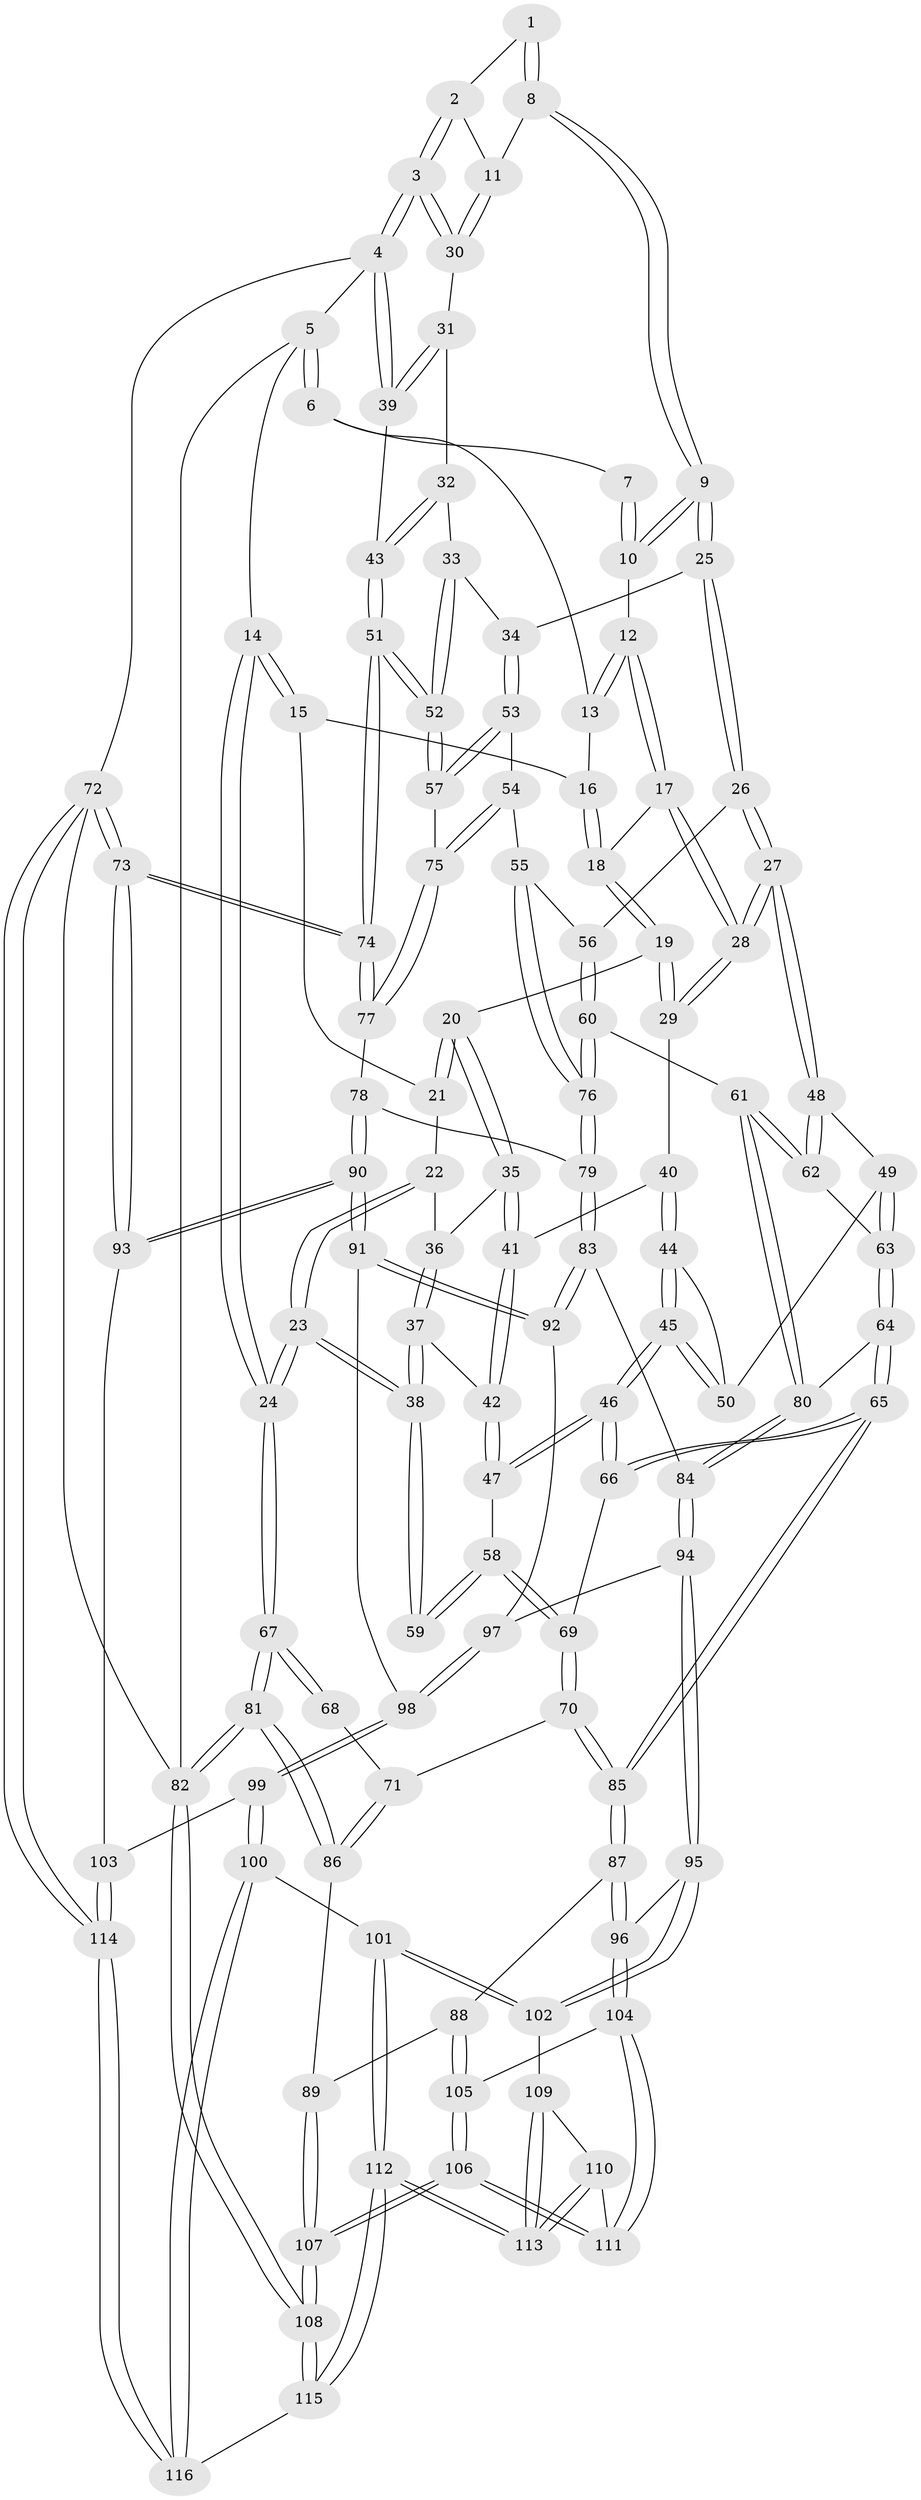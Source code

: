 // coarse degree distribution, {2: 0.058823529411764705, 4: 0.35294117647058826, 8: 0.029411764705882353, 3: 0.20588235294117646, 7: 0.029411764705882353, 5: 0.17647058823529413, 6: 0.14705882352941177}
// Generated by graph-tools (version 1.1) at 2025/21/03/04/25 18:21:31]
// undirected, 116 vertices, 287 edges
graph export_dot {
graph [start="1"]
  node [color=gray90,style=filled];
  1 [pos="+0.6501761178905756+0"];
  2 [pos="+0.8499065934895604+0"];
  3 [pos="+1+0"];
  4 [pos="+1+0"];
  5 [pos="+0+0"];
  6 [pos="+0.2992715812959827+0"];
  7 [pos="+0.5496671544904465+0"];
  8 [pos="+0.6752874464010569+0.12036012767754017"];
  9 [pos="+0.6201346059949543+0.16788927167313322"];
  10 [pos="+0.5033821209120057+0.09272169502980472"];
  11 [pos="+0.7939394634291552+0.12952927450175328"];
  12 [pos="+0.4618128988685614+0.10163997542929618"];
  13 [pos="+0.2981837164395068+0"];
  14 [pos="+0+0"];
  15 [pos="+0.12257694847109937+0.08799987512950691"];
  16 [pos="+0.2698650020489084+0.024215346132840633"];
  17 [pos="+0.44295679378591646+0.1147843351370275"];
  18 [pos="+0.30105021427883505+0.11461944696613645"];
  19 [pos="+0.29233555982654286+0.14675826097979058"];
  20 [pos="+0.23130774228609713+0.2070990083383041"];
  21 [pos="+0.12596379403141947+0.11449840449908913"];
  22 [pos="+0.08183058466356882+0.1991442641251487"];
  23 [pos="+0+0.2843894926824363"];
  24 [pos="+0+0.2844356725870613"];
  25 [pos="+0.6044497480628344+0.261123055232181"];
  26 [pos="+0.5896583112121072+0.2882881361591353"];
  27 [pos="+0.47351760255956493+0.324081073671405"];
  28 [pos="+0.4267491685676824+0.28510615888046137"];
  29 [pos="+0.42174490912482293+0.283648936440457"];
  30 [pos="+0.8404353031812696+0.15429075139735304"];
  31 [pos="+0.8520724309311726+0.17904577148008502"];
  32 [pos="+0.8743221359523975+0.2599891093343837"];
  33 [pos="+0.8612633083288002+0.28625969383819994"];
  34 [pos="+0.8589969828406706+0.2879484053424891"];
  35 [pos="+0.2201228632610388+0.2359617064232617"];
  36 [pos="+0.13765902168792088+0.2282770000829071"];
  37 [pos="+0.08485901696061454+0.3284676180669788"];
  38 [pos="+0.03163258095906455+0.3339922347215467"];
  39 [pos="+1+0.0215955273811033"];
  40 [pos="+0.2713134162425955+0.31349071963589553"];
  41 [pos="+0.2299407710085808+0.29557146182034905"];
  42 [pos="+0.1832238681367233+0.3446345987139111"];
  43 [pos="+1+0.24357538904514706"];
  44 [pos="+0.2816500816540683+0.339607134038045"];
  45 [pos="+0.24449833670296645+0.4531726513961144"];
  46 [pos="+0.2028339395350385+0.4729592007886567"];
  47 [pos="+0.18404211567792433+0.45611944054311254"];
  48 [pos="+0.4622031967197467+0.35693430625141687"];
  49 [pos="+0.35103937523194895+0.4321680684148796"];
  50 [pos="+0.3370788723739944+0.4277611276154081"];
  51 [pos="+1+0.5524931254725863"];
  52 [pos="+1+0.5017445630190678"];
  53 [pos="+0.8426364648949106+0.3142081320646047"];
  54 [pos="+0.7052305216297519+0.434166925163124"];
  55 [pos="+0.7046243695765032+0.43415640105343506"];
  56 [pos="+0.6163985430085313+0.33008469237360677"];
  57 [pos="+0.858954373781386+0.49954855167163686"];
  58 [pos="+0.15351091906152578+0.45908049547733115"];
  59 [pos="+0.1206571543206216+0.45415048576317274"];
  60 [pos="+0.5455381060343313+0.5149063520800047"];
  61 [pos="+0.5174602778749252+0.5173390389236129"];
  62 [pos="+0.4916844341801598+0.4703042955476971"];
  63 [pos="+0.3595734578284939+0.5065110383160242"];
  64 [pos="+0.34267111453334487+0.6011508713242276"];
  65 [pos="+0.2808627129852296+0.6444564897535514"];
  66 [pos="+0.21989005482429894+0.5353027785141451"];
  67 [pos="+0+0.5159611133426997"];
  68 [pos="+0.11575966582531828+0.4561050305630138"];
  69 [pos="+0.08349831637317934+0.5638009770607364"];
  70 [pos="+0.07469398478671715+0.5693210662932339"];
  71 [pos="+0.04058901366080124+0.5778712028676322"];
  72 [pos="+1+1"];
  73 [pos="+1+1"];
  74 [pos="+1+0.7465014392928299"];
  75 [pos="+0.8191698883237807+0.5140784693834997"];
  76 [pos="+0.6394911115786986+0.5251806689159843"];
  77 [pos="+0.7970047798634886+0.6011637152048139"];
  78 [pos="+0.7699204305431966+0.6277113281533451"];
  79 [pos="+0.647589728465028+0.5538171498429248"];
  80 [pos="+0.47486181858978876+0.5926212156155926"];
  81 [pos="+0+0.6321029069326863"];
  82 [pos="+0+1"];
  83 [pos="+0.6093422267093056+0.6597619587631021"];
  84 [pos="+0.5114458200781007+0.6476526934163015"];
  85 [pos="+0.2761859570508863+0.657492344027018"];
  86 [pos="+0+0.6509280913484273"];
  87 [pos="+0.2720643529436101+0.6754509566576307"];
  88 [pos="+0.04573704729383692+0.7301506588859447"];
  89 [pos="+0.026493015082547495+0.7258358464193848"];
  90 [pos="+0.7413820648429496+0.7562539227327948"];
  91 [pos="+0.6861849070247806+0.7368430911905756"];
  92 [pos="+0.6152426277620301+0.6681932912844305"];
  93 [pos="+0.7880805344407255+0.8302150836998059"];
  94 [pos="+0.490109727332825+0.7242576934524546"];
  95 [pos="+0.3933522911256295+0.8079581798216926"];
  96 [pos="+0.3097208974245696+0.7603906470517574"];
  97 [pos="+0.5465389415616346+0.753290861079622"];
  98 [pos="+0.5743633410853989+0.7855693579713987"];
  99 [pos="+0.5307144792320475+0.9091648895293898"];
  100 [pos="+0.5256670523995941+0.9114150529479678"];
  101 [pos="+0.46461981546789227+0.8779365353709782"];
  102 [pos="+0.4106776100367811+0.8377995399189411"];
  103 [pos="+0.5981003766723824+0.9077774355272886"];
  104 [pos="+0.22686985536112192+0.869484341581917"];
  105 [pos="+0.13255739532027666+0.8629139145906594"];
  106 [pos="+0.06624317555292798+0.973247566622102"];
  107 [pos="+0.038173201914063426+1"];
  108 [pos="+0+1"];
  109 [pos="+0.39603995478923976+0.8610161230220944"];
  110 [pos="+0.24366777581549798+0.9528114806941377"];
  111 [pos="+0.23542823495128842+0.9355950633847445"];
  112 [pos="+0.2908148940591023+1"];
  113 [pos="+0.28556644863485336+1"];
  114 [pos="+0.9259971525511956+1"];
  115 [pos="+0.28971203342923824+1"];
  116 [pos="+0.49408890240515724+1"];
  1 -- 2;
  1 -- 8;
  1 -- 8;
  2 -- 3;
  2 -- 3;
  2 -- 11;
  3 -- 4;
  3 -- 4;
  3 -- 30;
  3 -- 30;
  4 -- 5;
  4 -- 39;
  4 -- 39;
  4 -- 72;
  5 -- 6;
  5 -- 6;
  5 -- 14;
  5 -- 82;
  6 -- 7;
  6 -- 13;
  7 -- 10;
  7 -- 10;
  8 -- 9;
  8 -- 9;
  8 -- 11;
  9 -- 10;
  9 -- 10;
  9 -- 25;
  9 -- 25;
  10 -- 12;
  11 -- 30;
  11 -- 30;
  12 -- 13;
  12 -- 13;
  12 -- 17;
  12 -- 17;
  13 -- 16;
  14 -- 15;
  14 -- 15;
  14 -- 24;
  14 -- 24;
  15 -- 16;
  15 -- 21;
  16 -- 18;
  16 -- 18;
  17 -- 18;
  17 -- 28;
  17 -- 28;
  18 -- 19;
  18 -- 19;
  19 -- 20;
  19 -- 29;
  19 -- 29;
  20 -- 21;
  20 -- 21;
  20 -- 35;
  20 -- 35;
  21 -- 22;
  22 -- 23;
  22 -- 23;
  22 -- 36;
  23 -- 24;
  23 -- 24;
  23 -- 38;
  23 -- 38;
  24 -- 67;
  24 -- 67;
  25 -- 26;
  25 -- 26;
  25 -- 34;
  26 -- 27;
  26 -- 27;
  26 -- 56;
  27 -- 28;
  27 -- 28;
  27 -- 48;
  27 -- 48;
  28 -- 29;
  28 -- 29;
  29 -- 40;
  30 -- 31;
  31 -- 32;
  31 -- 39;
  31 -- 39;
  32 -- 33;
  32 -- 43;
  32 -- 43;
  33 -- 34;
  33 -- 52;
  33 -- 52;
  34 -- 53;
  34 -- 53;
  35 -- 36;
  35 -- 41;
  35 -- 41;
  36 -- 37;
  36 -- 37;
  37 -- 38;
  37 -- 38;
  37 -- 42;
  38 -- 59;
  38 -- 59;
  39 -- 43;
  40 -- 41;
  40 -- 44;
  40 -- 44;
  41 -- 42;
  41 -- 42;
  42 -- 47;
  42 -- 47;
  43 -- 51;
  43 -- 51;
  44 -- 45;
  44 -- 45;
  44 -- 50;
  45 -- 46;
  45 -- 46;
  45 -- 50;
  45 -- 50;
  46 -- 47;
  46 -- 47;
  46 -- 66;
  46 -- 66;
  47 -- 58;
  48 -- 49;
  48 -- 62;
  48 -- 62;
  49 -- 50;
  49 -- 63;
  49 -- 63;
  51 -- 52;
  51 -- 52;
  51 -- 74;
  51 -- 74;
  52 -- 57;
  52 -- 57;
  53 -- 54;
  53 -- 57;
  53 -- 57;
  54 -- 55;
  54 -- 75;
  54 -- 75;
  55 -- 56;
  55 -- 76;
  55 -- 76;
  56 -- 60;
  56 -- 60;
  57 -- 75;
  58 -- 59;
  58 -- 59;
  58 -- 69;
  58 -- 69;
  60 -- 61;
  60 -- 76;
  60 -- 76;
  61 -- 62;
  61 -- 62;
  61 -- 80;
  61 -- 80;
  62 -- 63;
  63 -- 64;
  63 -- 64;
  64 -- 65;
  64 -- 65;
  64 -- 80;
  65 -- 66;
  65 -- 66;
  65 -- 85;
  65 -- 85;
  66 -- 69;
  67 -- 68;
  67 -- 68;
  67 -- 81;
  67 -- 81;
  68 -- 71;
  69 -- 70;
  69 -- 70;
  70 -- 71;
  70 -- 85;
  70 -- 85;
  71 -- 86;
  71 -- 86;
  72 -- 73;
  72 -- 73;
  72 -- 114;
  72 -- 114;
  72 -- 82;
  73 -- 74;
  73 -- 74;
  73 -- 93;
  73 -- 93;
  74 -- 77;
  74 -- 77;
  75 -- 77;
  75 -- 77;
  76 -- 79;
  76 -- 79;
  77 -- 78;
  78 -- 79;
  78 -- 90;
  78 -- 90;
  79 -- 83;
  79 -- 83;
  80 -- 84;
  80 -- 84;
  81 -- 82;
  81 -- 82;
  81 -- 86;
  81 -- 86;
  82 -- 108;
  82 -- 108;
  83 -- 84;
  83 -- 92;
  83 -- 92;
  84 -- 94;
  84 -- 94;
  85 -- 87;
  85 -- 87;
  86 -- 89;
  87 -- 88;
  87 -- 96;
  87 -- 96;
  88 -- 89;
  88 -- 105;
  88 -- 105;
  89 -- 107;
  89 -- 107;
  90 -- 91;
  90 -- 91;
  90 -- 93;
  90 -- 93;
  91 -- 92;
  91 -- 92;
  91 -- 98;
  92 -- 97;
  93 -- 103;
  94 -- 95;
  94 -- 95;
  94 -- 97;
  95 -- 96;
  95 -- 102;
  95 -- 102;
  96 -- 104;
  96 -- 104;
  97 -- 98;
  97 -- 98;
  98 -- 99;
  98 -- 99;
  99 -- 100;
  99 -- 100;
  99 -- 103;
  100 -- 101;
  100 -- 116;
  100 -- 116;
  101 -- 102;
  101 -- 102;
  101 -- 112;
  101 -- 112;
  102 -- 109;
  103 -- 114;
  103 -- 114;
  104 -- 105;
  104 -- 111;
  104 -- 111;
  105 -- 106;
  105 -- 106;
  106 -- 107;
  106 -- 107;
  106 -- 111;
  106 -- 111;
  107 -- 108;
  107 -- 108;
  108 -- 115;
  108 -- 115;
  109 -- 110;
  109 -- 113;
  109 -- 113;
  110 -- 111;
  110 -- 113;
  110 -- 113;
  112 -- 113;
  112 -- 113;
  112 -- 115;
  112 -- 115;
  114 -- 116;
  114 -- 116;
  115 -- 116;
}
